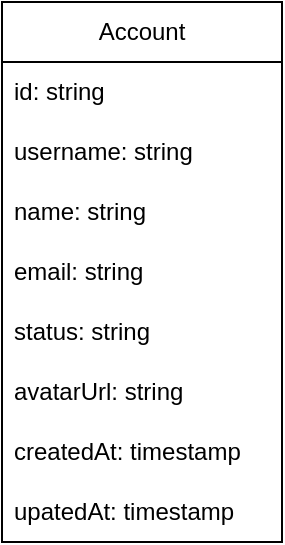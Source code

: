 <mxfile version="21.6.5" type="github">
  <diagram id="C5RBs43oDa-KdzZeNtuy" name="Page-1">
    <mxGraphModel dx="1379" dy="756" grid="1" gridSize="10" guides="1" tooltips="1" connect="1" arrows="1" fold="1" page="1" pageScale="1" pageWidth="827" pageHeight="1169" math="0" shadow="0">
      <root>
        <mxCell id="WIyWlLk6GJQsqaUBKTNV-0" />
        <mxCell id="WIyWlLk6GJQsqaUBKTNV-1" parent="WIyWlLk6GJQsqaUBKTNV-0" />
        <mxCell id="ckTpGuT0zLnDS4CKykfd-0" value="Account" style="swimlane;fontStyle=0;childLayout=stackLayout;horizontal=1;startSize=30;horizontalStack=0;resizeParent=1;resizeParentMax=0;resizeLast=0;collapsible=1;marginBottom=0;whiteSpace=wrap;html=1;" vertex="1" parent="WIyWlLk6GJQsqaUBKTNV-1">
          <mxGeometry x="170" y="130" width="140" height="270" as="geometry" />
        </mxCell>
        <mxCell id="ckTpGuT0zLnDS4CKykfd-2" value="id: string" style="text;strokeColor=none;fillColor=none;align=left;verticalAlign=middle;spacingLeft=4;spacingRight=4;overflow=hidden;points=[[0,0.5],[1,0.5]];portConstraint=eastwest;rotatable=0;whiteSpace=wrap;html=1;" vertex="1" parent="ckTpGuT0zLnDS4CKykfd-0">
          <mxGeometry y="30" width="140" height="30" as="geometry" />
        </mxCell>
        <mxCell id="ckTpGuT0zLnDS4CKykfd-3" value="username: string" style="text;strokeColor=none;fillColor=none;align=left;verticalAlign=middle;spacingLeft=4;spacingRight=4;overflow=hidden;points=[[0,0.5],[1,0.5]];portConstraint=eastwest;rotatable=0;whiteSpace=wrap;html=1;" vertex="1" parent="ckTpGuT0zLnDS4CKykfd-0">
          <mxGeometry y="60" width="140" height="30" as="geometry" />
        </mxCell>
        <mxCell id="ckTpGuT0zLnDS4CKykfd-4" value="name: string" style="text;strokeColor=none;fillColor=none;align=left;verticalAlign=middle;spacingLeft=4;spacingRight=4;overflow=hidden;points=[[0,0.5],[1,0.5]];portConstraint=eastwest;rotatable=0;whiteSpace=wrap;html=1;" vertex="1" parent="ckTpGuT0zLnDS4CKykfd-0">
          <mxGeometry y="90" width="140" height="30" as="geometry" />
        </mxCell>
        <mxCell id="ckTpGuT0zLnDS4CKykfd-5" value="email: string" style="text;strokeColor=none;fillColor=none;align=left;verticalAlign=middle;spacingLeft=4;spacingRight=4;overflow=hidden;points=[[0,0.5],[1,0.5]];portConstraint=eastwest;rotatable=0;whiteSpace=wrap;html=1;" vertex="1" parent="ckTpGuT0zLnDS4CKykfd-0">
          <mxGeometry y="120" width="140" height="30" as="geometry" />
        </mxCell>
        <mxCell id="ckTpGuT0zLnDS4CKykfd-6" value="status: string" style="text;strokeColor=none;fillColor=none;align=left;verticalAlign=middle;spacingLeft=4;spacingRight=4;overflow=hidden;points=[[0,0.5],[1,0.5]];portConstraint=eastwest;rotatable=0;whiteSpace=wrap;html=1;" vertex="1" parent="ckTpGuT0zLnDS4CKykfd-0">
          <mxGeometry y="150" width="140" height="30" as="geometry" />
        </mxCell>
        <mxCell id="ckTpGuT0zLnDS4CKykfd-14" value="avatarUrl: string" style="text;strokeColor=none;fillColor=none;align=left;verticalAlign=middle;spacingLeft=4;spacingRight=4;overflow=hidden;points=[[0,0.5],[1,0.5]];portConstraint=eastwest;rotatable=0;whiteSpace=wrap;html=1;" vertex="1" parent="ckTpGuT0zLnDS4CKykfd-0">
          <mxGeometry y="180" width="140" height="30" as="geometry" />
        </mxCell>
        <mxCell id="ckTpGuT0zLnDS4CKykfd-7" value="createdAt: timestamp" style="text;strokeColor=none;fillColor=none;align=left;verticalAlign=middle;spacingLeft=4;spacingRight=4;overflow=hidden;points=[[0,0.5],[1,0.5]];portConstraint=eastwest;rotatable=0;whiteSpace=wrap;html=1;" vertex="1" parent="ckTpGuT0zLnDS4CKykfd-0">
          <mxGeometry y="210" width="140" height="30" as="geometry" />
        </mxCell>
        <mxCell id="ckTpGuT0zLnDS4CKykfd-8" value="upatedAt: timestamp" style="text;strokeColor=none;fillColor=none;align=left;verticalAlign=middle;spacingLeft=4;spacingRight=4;overflow=hidden;points=[[0,0.5],[1,0.5]];portConstraint=eastwest;rotatable=0;whiteSpace=wrap;html=1;" vertex="1" parent="ckTpGuT0zLnDS4CKykfd-0">
          <mxGeometry y="240" width="140" height="30" as="geometry" />
        </mxCell>
      </root>
    </mxGraphModel>
  </diagram>
</mxfile>
